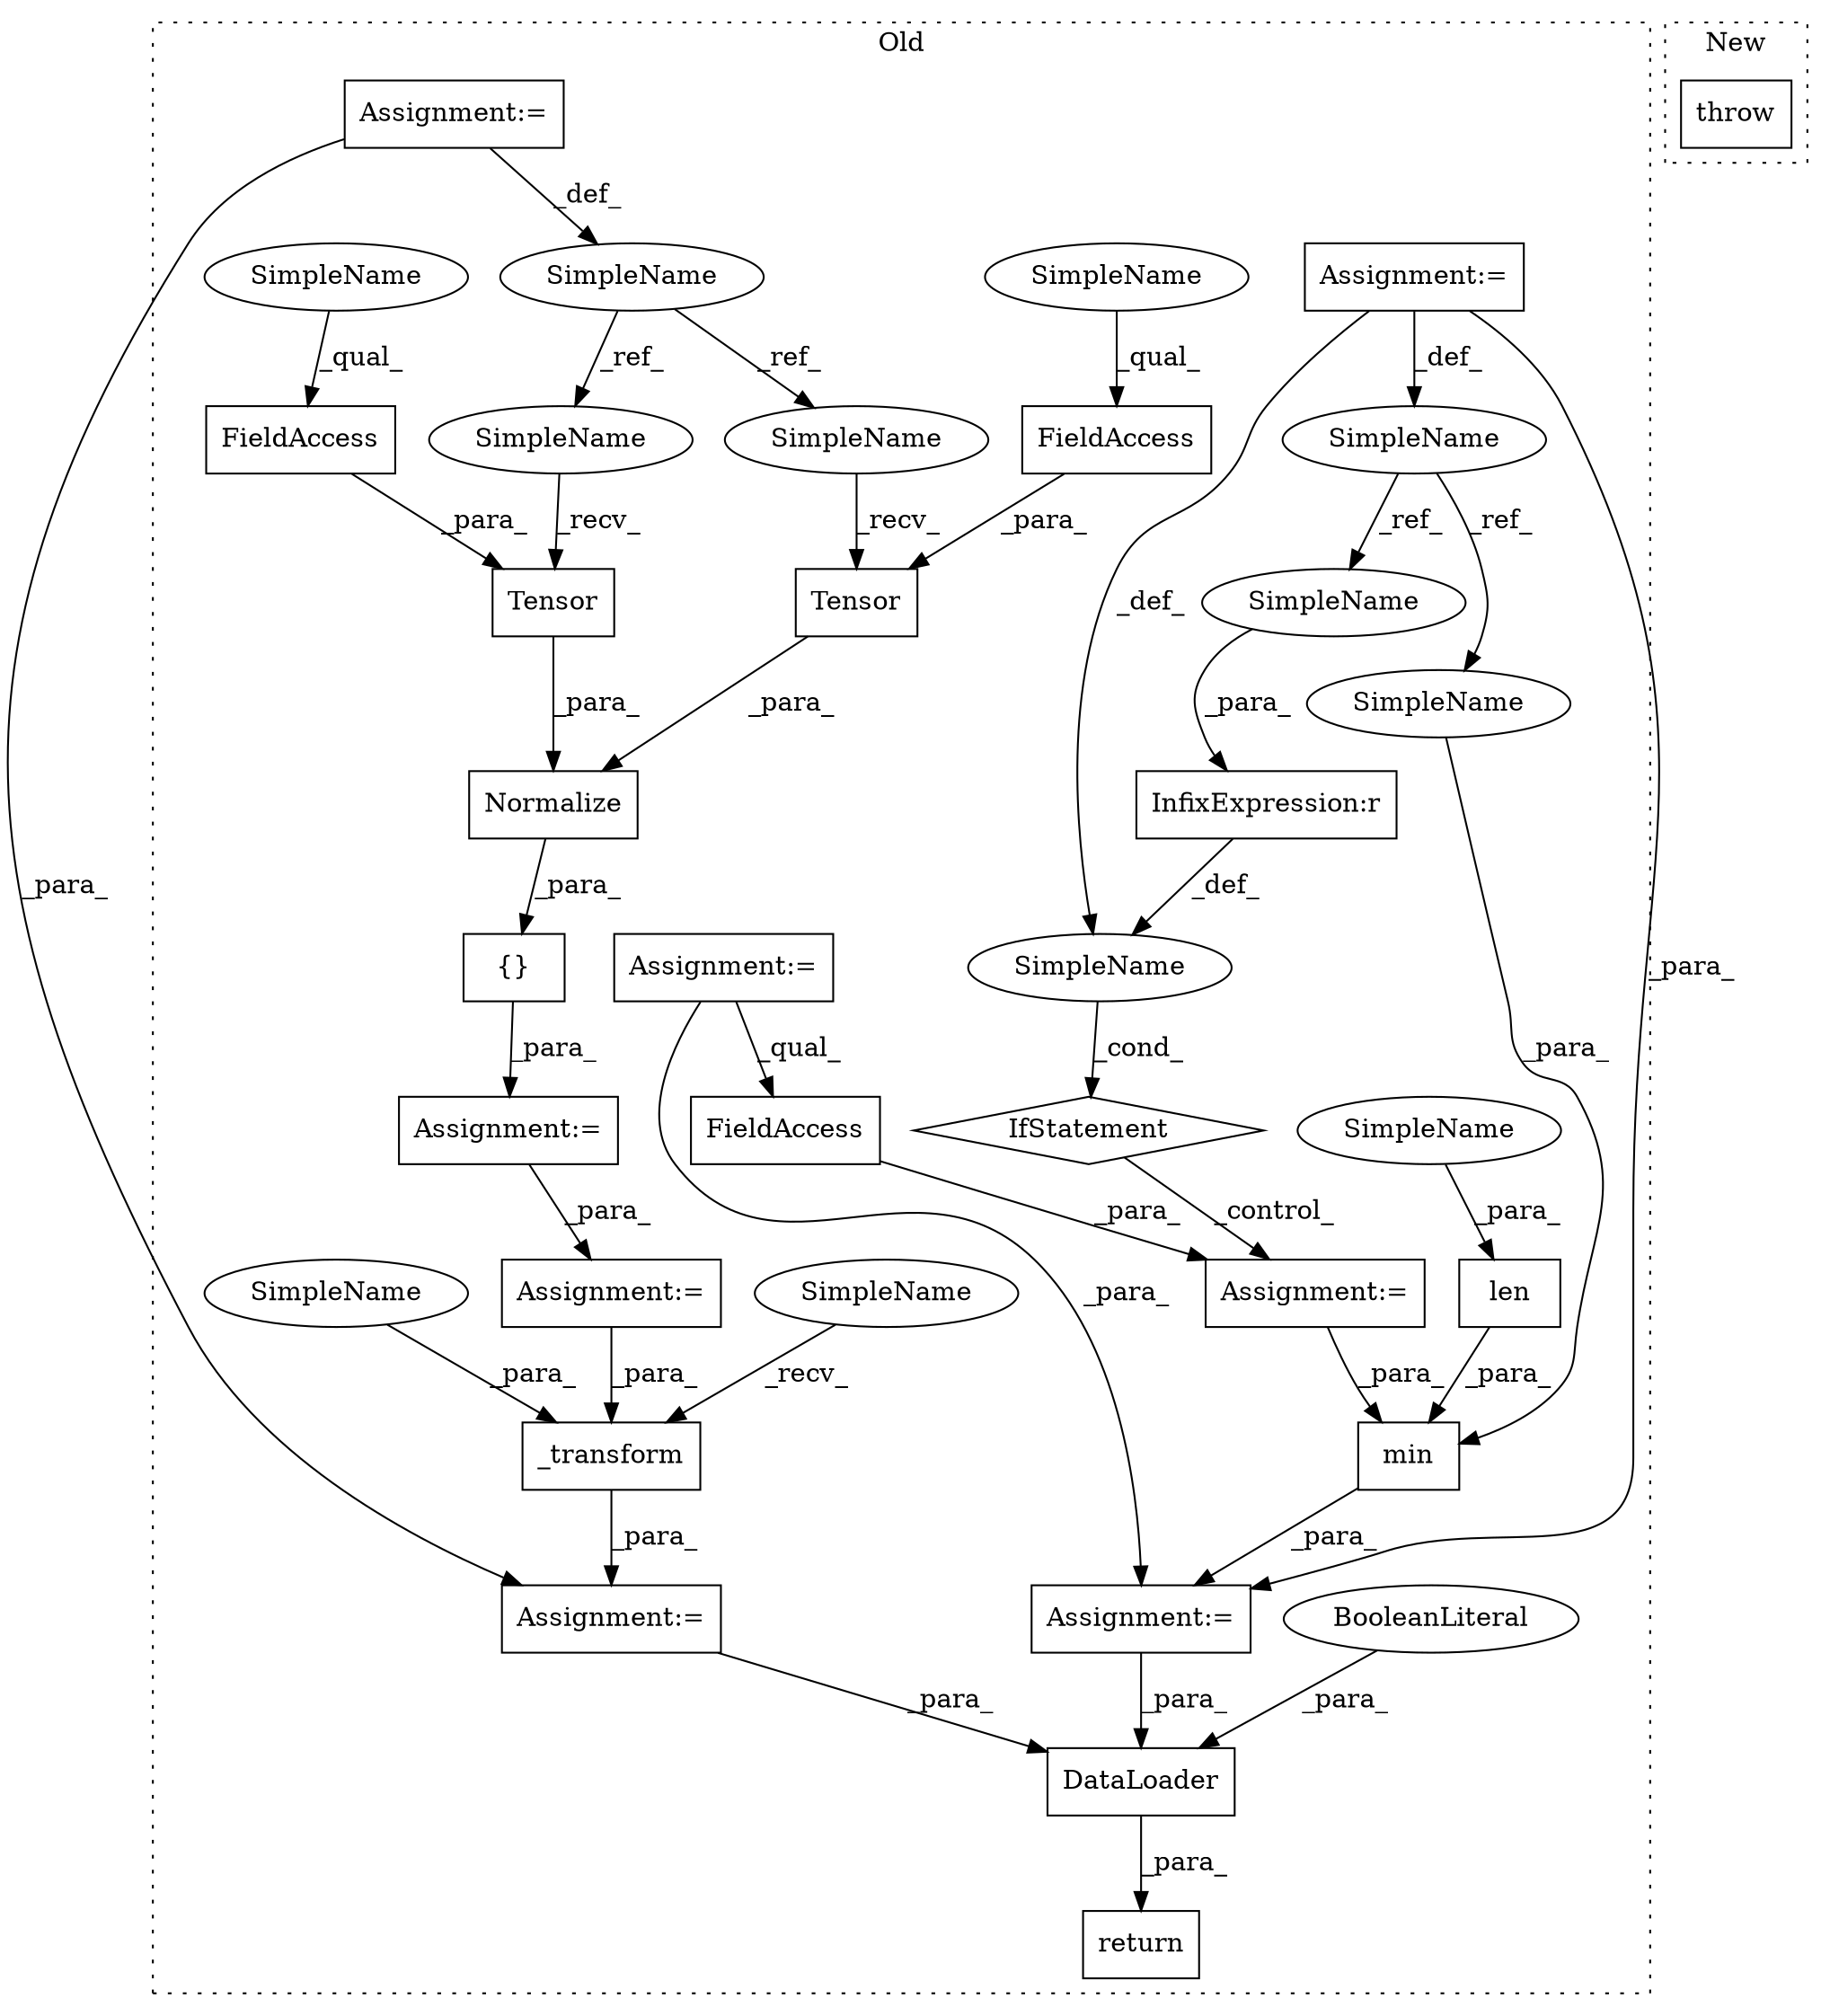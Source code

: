digraph G {
subgraph cluster0 {
1 [label="Tensor" a="32" s="3095,3111" l="7,1" shape="box"];
3 [label="FieldAccess" a="22" s="3102" l="9" shape="box"];
4 [label="Assignment:=" a="7" s="3155" l="1" shape="box"];
5 [label="Assignment:=" a="7" s="3068" l="1" shape="box"];
6 [label="_transform" a="32" s="3186,3222" l="11,1" shape="box"];
7 [label="Normalize" a="32" s="3079,3135" l="10,1" shape="box"];
8 [label="{}" a="4" s="3078,3136" l="1,1" shape="box"];
9 [label="Tensor" a="32" s="3119,3134" l="7,1" shape="box"];
10 [label="SimpleName" a="42" s="3011" l="5" shape="ellipse"];
11 [label="DataLoader" a="32" s="3356,3391" l="11,1" shape="box"];
12 [label="BooleanLiteral" a="9" s="3386" l="5" shape="ellipse"];
13 [label="min" a="32" s="3318,3342" l="4,1" shape="box"];
14 [label="SimpleName" a="42" s="2925" l="10" shape="ellipse"];
15 [label="InfixExpression:r" a="27" s="3243" l="4" shape="box"];
16 [label="len" a="32" s="3322,3330" l="4,1" shape="box"];
17 [label="FieldAccess" a="22" s="3126" l="8" shape="box"];
18 [label="IfStatement" a="25" s="3229,3251" l="4,2" shape="diamond"];
19 [label="SimpleName" a="42" s="" l="" shape="ellipse"];
20 [label="Assignment:=" a="7" s="3271" l="1" shape="box"];
21 [label="FieldAccess" a="22" s="3272" l="23" shape="box"];
22 [label="Assignment:=" a="7" s="3180" l="1" shape="box"];
23 [label="Assignment:=" a="7" s="2925" l="10" shape="box"];
24 [label="Assignment:=" a="7" s="3011" l="5" shape="box"];
25 [label="Assignment:=" a="7" s="3317" l="1" shape="box"];
26 [label="Assignment:=" a="7" s="2993" l="8" shape="box"];
27 [label="return" a="41" s="3349" l="7" shape="box"];
28 [label="SimpleName" a="42" s="3233" l="10" shape="ellipse"];
29 [label="SimpleName" a="42" s="3332" l="10" shape="ellipse"];
30 [label="SimpleName" a="42" s="3089" l="5" shape="ellipse"];
31 [label="SimpleName" a="42" s="3113" l="5" shape="ellipse"];
32 [label="SimpleName" a="42" s="3210" l="4" shape="ellipse"];
33 [label="SimpleName" a="42" s="3326" l="4" shape="ellipse"];
34 [label="SimpleName" a="42" s="3126" l="4" shape="ellipse"];
35 [label="SimpleName" a="42" s="3102" l="4" shape="ellipse"];
36 [label="SimpleName" a="42" s="3181" l="4" shape="ellipse"];
label = "Old";
style="dotted";
}
subgraph cluster1 {
2 [label="throw" a="53" s="1776" l="6" shape="box"];
label = "New";
style="dotted";
}
1 -> 7 [label="_para_"];
3 -> 1 [label="_para_"];
4 -> 6 [label="_para_"];
5 -> 4 [label="_para_"];
6 -> 22 [label="_para_"];
7 -> 8 [label="_para_"];
8 -> 5 [label="_para_"];
9 -> 7 [label="_para_"];
10 -> 31 [label="_ref_"];
10 -> 30 [label="_ref_"];
11 -> 27 [label="_para_"];
12 -> 11 [label="_para_"];
13 -> 25 [label="_para_"];
14 -> 28 [label="_ref_"];
14 -> 29 [label="_ref_"];
15 -> 19 [label="_def_"];
16 -> 13 [label="_para_"];
17 -> 9 [label="_para_"];
18 -> 20 [label="_control_"];
19 -> 18 [label="_cond_"];
20 -> 13 [label="_para_"];
21 -> 20 [label="_para_"];
22 -> 11 [label="_para_"];
23 -> 19 [label="_def_"];
23 -> 14 [label="_def_"];
23 -> 25 [label="_para_"];
24 -> 10 [label="_def_"];
24 -> 22 [label="_para_"];
25 -> 11 [label="_para_"];
26 -> 25 [label="_para_"];
26 -> 21 [label="_qual_"];
28 -> 15 [label="_para_"];
29 -> 13 [label="_para_"];
30 -> 1 [label="_recv_"];
31 -> 9 [label="_recv_"];
32 -> 6 [label="_para_"];
33 -> 16 [label="_para_"];
34 -> 17 [label="_qual_"];
35 -> 3 [label="_qual_"];
36 -> 6 [label="_recv_"];
}